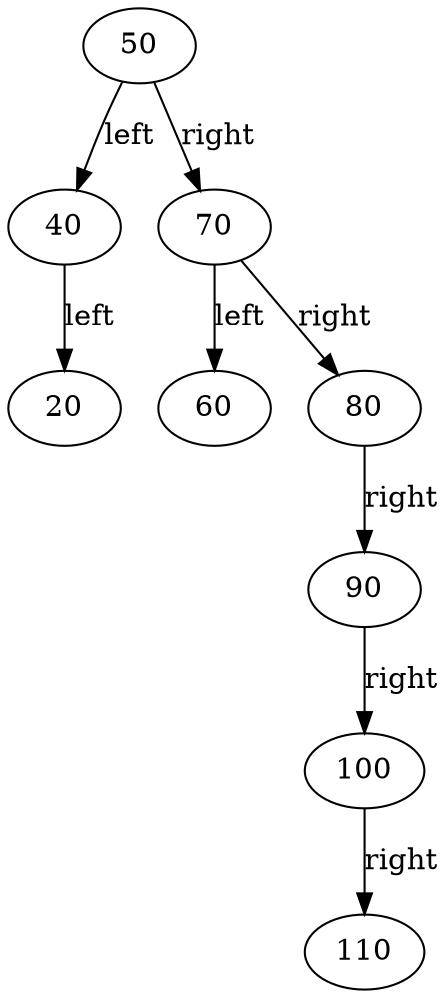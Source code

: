 digraph ArvoreBin {
  50;
  50 -> 40 [label="left"];
  40;
  40 -> 20 [label="left"];
  20;
  50 -> 70 [label="right"];
  70;
  70 -> 60 [label="left"];
  60;
  70 -> 80 [label="right"];
  80;
  80 -> 90 [label="right"];
  90;
  90 -> 100 [label="right"];
  100;
  100 -> 110 [label="right"];
  110;
}
